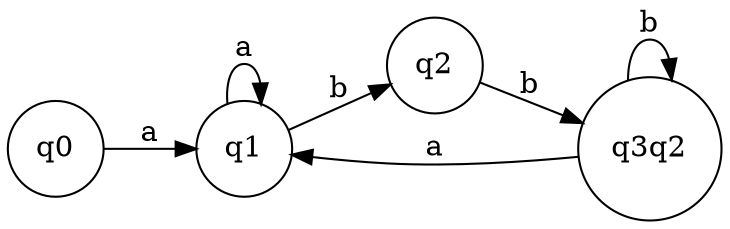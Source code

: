 digraph finite_state_machine {
	rankdir=LR size="8,5"
	node [shape=circle]
	q0 -> q1 [label=a]
	node [shape=circle]
	q1 -> q2 [label=b]
	node [shape=circle]
	q1 -> q1 [label=a]
	node [shape=circle]
	q2 -> q3q2 [label=b]
	node [shape=circle]
	q3q2 -> q1 [label=a]
	node [shape=circle]
	q3q2 -> q3q2 [label=b]
}
